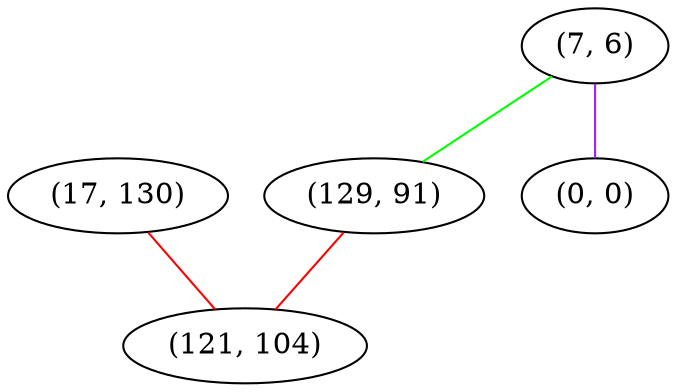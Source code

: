 graph "" {
"(17, 130)";
"(7, 6)";
"(129, 91)";
"(121, 104)";
"(0, 0)";
"(17, 130)" -- "(121, 104)"  [color=red, key=0, weight=1];
"(7, 6)" -- "(129, 91)"  [color=green, key=0, weight=2];
"(7, 6)" -- "(0, 0)"  [color=purple, key=0, weight=4];
"(129, 91)" -- "(121, 104)"  [color=red, key=0, weight=1];
}
